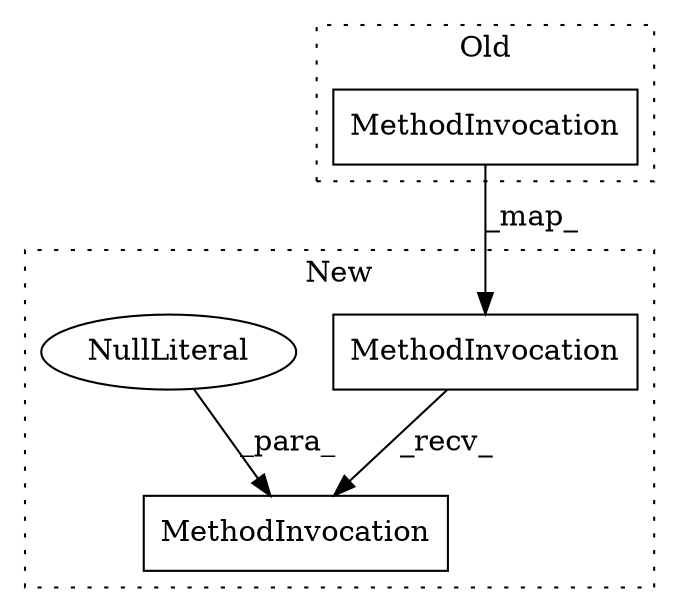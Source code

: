 digraph G {
subgraph cluster0 {
3 [label="MethodInvocation" a="32" s="13228,13775" l="18,1" shape="box"];
label = "Old";
style="dotted";
}
subgraph cluster1 {
1 [label="MethodInvocation" a="32" s="13342,13889" l="18,1" shape="box"];
2 [label="MethodInvocation" a="32" s="13891,13912" l="8,1" shape="box"];
4 [label="NullLiteral" a="33" s="13899" l="13" shape="ellipse"];
label = "New";
style="dotted";
}
1 -> 2 [label="_recv_"];
3 -> 1 [label="_map_"];
4 -> 2 [label="_para_"];
}